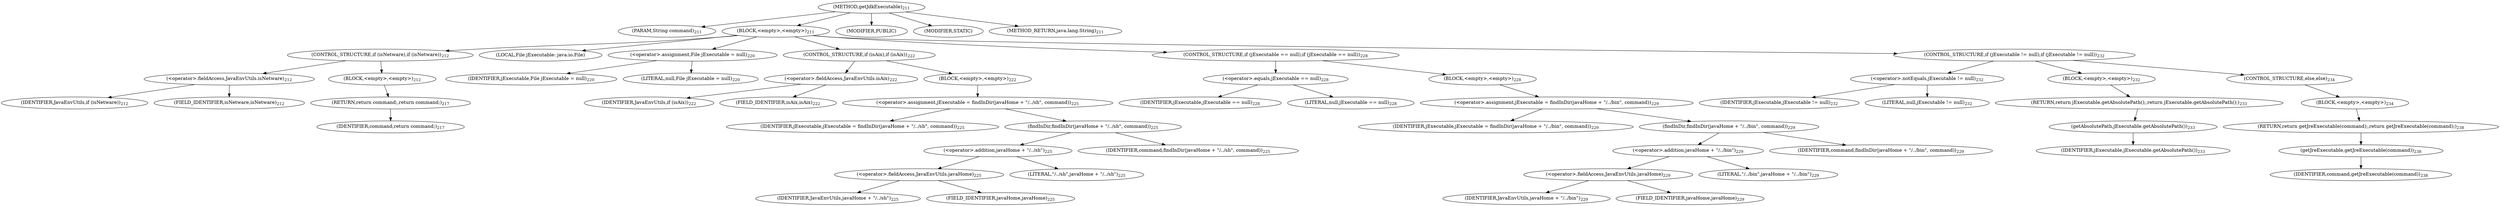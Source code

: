 digraph "getJdkExecutable" {  
"139" [label = <(METHOD,getJdkExecutable)<SUB>211</SUB>> ]
"140" [label = <(PARAM,String command)<SUB>211</SUB>> ]
"141" [label = <(BLOCK,&lt;empty&gt;,&lt;empty&gt;)<SUB>211</SUB>> ]
"142" [label = <(CONTROL_STRUCTURE,if (isNetware),if (isNetware))<SUB>212</SUB>> ]
"143" [label = <(&lt;operator&gt;.fieldAccess,JavaEnvUtils.isNetware)<SUB>212</SUB>> ]
"144" [label = <(IDENTIFIER,JavaEnvUtils,if (isNetware))<SUB>212</SUB>> ]
"145" [label = <(FIELD_IDENTIFIER,isNetware,isNetware)<SUB>212</SUB>> ]
"146" [label = <(BLOCK,&lt;empty&gt;,&lt;empty&gt;)<SUB>212</SUB>> ]
"147" [label = <(RETURN,return command;,return command;)<SUB>217</SUB>> ]
"148" [label = <(IDENTIFIER,command,return command;)<SUB>217</SUB>> ]
"149" [label = <(LOCAL,File jExecutable: java.io.File)> ]
"150" [label = <(&lt;operator&gt;.assignment,File jExecutable = null)<SUB>220</SUB>> ]
"151" [label = <(IDENTIFIER,jExecutable,File jExecutable = null)<SUB>220</SUB>> ]
"152" [label = <(LITERAL,null,File jExecutable = null)<SUB>220</SUB>> ]
"153" [label = <(CONTROL_STRUCTURE,if (isAix),if (isAix))<SUB>222</SUB>> ]
"154" [label = <(&lt;operator&gt;.fieldAccess,JavaEnvUtils.isAix)<SUB>222</SUB>> ]
"155" [label = <(IDENTIFIER,JavaEnvUtils,if (isAix))<SUB>222</SUB>> ]
"156" [label = <(FIELD_IDENTIFIER,isAix,isAix)<SUB>222</SUB>> ]
"157" [label = <(BLOCK,&lt;empty&gt;,&lt;empty&gt;)<SUB>222</SUB>> ]
"158" [label = <(&lt;operator&gt;.assignment,jExecutable = findInDir(javaHome + &quot;/../sh&quot;, command))<SUB>225</SUB>> ]
"159" [label = <(IDENTIFIER,jExecutable,jExecutable = findInDir(javaHome + &quot;/../sh&quot;, command))<SUB>225</SUB>> ]
"160" [label = <(findInDir,findInDir(javaHome + &quot;/../sh&quot;, command))<SUB>225</SUB>> ]
"161" [label = <(&lt;operator&gt;.addition,javaHome + &quot;/../sh&quot;)<SUB>225</SUB>> ]
"162" [label = <(&lt;operator&gt;.fieldAccess,JavaEnvUtils.javaHome)<SUB>225</SUB>> ]
"163" [label = <(IDENTIFIER,JavaEnvUtils,javaHome + &quot;/../sh&quot;)<SUB>225</SUB>> ]
"164" [label = <(FIELD_IDENTIFIER,javaHome,javaHome)<SUB>225</SUB>> ]
"165" [label = <(LITERAL,&quot;/../sh&quot;,javaHome + &quot;/../sh&quot;)<SUB>225</SUB>> ]
"166" [label = <(IDENTIFIER,command,findInDir(javaHome + &quot;/../sh&quot;, command))<SUB>225</SUB>> ]
"167" [label = <(CONTROL_STRUCTURE,if (jExecutable == null),if (jExecutable == null))<SUB>228</SUB>> ]
"168" [label = <(&lt;operator&gt;.equals,jExecutable == null)<SUB>228</SUB>> ]
"169" [label = <(IDENTIFIER,jExecutable,jExecutable == null)<SUB>228</SUB>> ]
"170" [label = <(LITERAL,null,jExecutable == null)<SUB>228</SUB>> ]
"171" [label = <(BLOCK,&lt;empty&gt;,&lt;empty&gt;)<SUB>228</SUB>> ]
"172" [label = <(&lt;operator&gt;.assignment,jExecutable = findInDir(javaHome + &quot;/../bin&quot;, command))<SUB>229</SUB>> ]
"173" [label = <(IDENTIFIER,jExecutable,jExecutable = findInDir(javaHome + &quot;/../bin&quot;, command))<SUB>229</SUB>> ]
"174" [label = <(findInDir,findInDir(javaHome + &quot;/../bin&quot;, command))<SUB>229</SUB>> ]
"175" [label = <(&lt;operator&gt;.addition,javaHome + &quot;/../bin&quot;)<SUB>229</SUB>> ]
"176" [label = <(&lt;operator&gt;.fieldAccess,JavaEnvUtils.javaHome)<SUB>229</SUB>> ]
"177" [label = <(IDENTIFIER,JavaEnvUtils,javaHome + &quot;/../bin&quot;)<SUB>229</SUB>> ]
"178" [label = <(FIELD_IDENTIFIER,javaHome,javaHome)<SUB>229</SUB>> ]
"179" [label = <(LITERAL,&quot;/../bin&quot;,javaHome + &quot;/../bin&quot;)<SUB>229</SUB>> ]
"180" [label = <(IDENTIFIER,command,findInDir(javaHome + &quot;/../bin&quot;, command))<SUB>229</SUB>> ]
"181" [label = <(CONTROL_STRUCTURE,if (jExecutable != null),if (jExecutable != null))<SUB>232</SUB>> ]
"182" [label = <(&lt;operator&gt;.notEquals,jExecutable != null)<SUB>232</SUB>> ]
"183" [label = <(IDENTIFIER,jExecutable,jExecutable != null)<SUB>232</SUB>> ]
"184" [label = <(LITERAL,null,jExecutable != null)<SUB>232</SUB>> ]
"185" [label = <(BLOCK,&lt;empty&gt;,&lt;empty&gt;)<SUB>232</SUB>> ]
"186" [label = <(RETURN,return jExecutable.getAbsolutePath();,return jExecutable.getAbsolutePath();)<SUB>233</SUB>> ]
"187" [label = <(getAbsolutePath,jExecutable.getAbsolutePath())<SUB>233</SUB>> ]
"188" [label = <(IDENTIFIER,jExecutable,jExecutable.getAbsolutePath())<SUB>233</SUB>> ]
"189" [label = <(CONTROL_STRUCTURE,else,else)<SUB>234</SUB>> ]
"190" [label = <(BLOCK,&lt;empty&gt;,&lt;empty&gt;)<SUB>234</SUB>> ]
"191" [label = <(RETURN,return getJreExecutable(command);,return getJreExecutable(command);)<SUB>238</SUB>> ]
"192" [label = <(getJreExecutable,getJreExecutable(command))<SUB>238</SUB>> ]
"193" [label = <(IDENTIFIER,command,getJreExecutable(command))<SUB>238</SUB>> ]
"194" [label = <(MODIFIER,PUBLIC)> ]
"195" [label = <(MODIFIER,STATIC)> ]
"196" [label = <(METHOD_RETURN,java.lang.String)<SUB>211</SUB>> ]
  "139" -> "140" 
  "139" -> "141" 
  "139" -> "194" 
  "139" -> "195" 
  "139" -> "196" 
  "141" -> "142" 
  "141" -> "149" 
  "141" -> "150" 
  "141" -> "153" 
  "141" -> "167" 
  "141" -> "181" 
  "142" -> "143" 
  "142" -> "146" 
  "143" -> "144" 
  "143" -> "145" 
  "146" -> "147" 
  "147" -> "148" 
  "150" -> "151" 
  "150" -> "152" 
  "153" -> "154" 
  "153" -> "157" 
  "154" -> "155" 
  "154" -> "156" 
  "157" -> "158" 
  "158" -> "159" 
  "158" -> "160" 
  "160" -> "161" 
  "160" -> "166" 
  "161" -> "162" 
  "161" -> "165" 
  "162" -> "163" 
  "162" -> "164" 
  "167" -> "168" 
  "167" -> "171" 
  "168" -> "169" 
  "168" -> "170" 
  "171" -> "172" 
  "172" -> "173" 
  "172" -> "174" 
  "174" -> "175" 
  "174" -> "180" 
  "175" -> "176" 
  "175" -> "179" 
  "176" -> "177" 
  "176" -> "178" 
  "181" -> "182" 
  "181" -> "185" 
  "181" -> "189" 
  "182" -> "183" 
  "182" -> "184" 
  "185" -> "186" 
  "186" -> "187" 
  "187" -> "188" 
  "189" -> "190" 
  "190" -> "191" 
  "191" -> "192" 
  "192" -> "193" 
}
